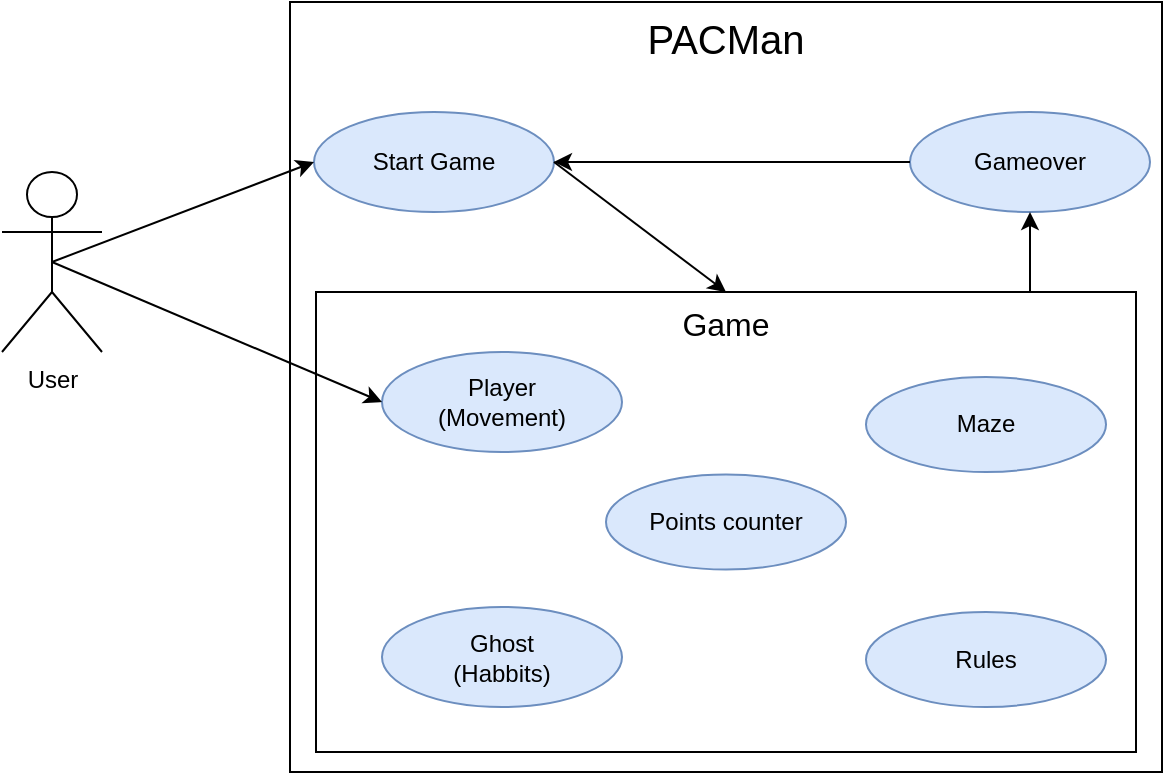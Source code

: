 <mxfile version="22.0.8" type="github">
  <diagram name="Seite-1" id="xikOmMtDKbGpDyViqX2l">
    <mxGraphModel dx="836" dy="495" grid="1" gridSize="10" guides="1" tooltips="1" connect="1" arrows="1" fold="1" page="1" pageScale="1" pageWidth="827" pageHeight="1169" math="0" shadow="0">
      <root>
        <mxCell id="0" />
        <mxCell id="1" parent="0" />
        <mxCell id="mOXWSYQu6suwUTaB2nQH-1" value="PACMan" style="rounded=0;whiteSpace=wrap;html=1;horizontal=1;verticalAlign=top;fontSize=20;" vertex="1" parent="1">
          <mxGeometry x="214" y="145" width="436" height="385" as="geometry" />
        </mxCell>
        <mxCell id="mOXWSYQu6suwUTaB2nQH-39" value="Game&lt;br style=&quot;font-size: 16px;&quot;&gt;" style="rounded=0;whiteSpace=wrap;html=1;verticalAlign=top;align=center;fontSize=16;" vertex="1" parent="1">
          <mxGeometry x="227" y="290" width="410" height="230" as="geometry" />
        </mxCell>
        <mxCell id="mOXWSYQu6suwUTaB2nQH-2" value="User" style="shape=umlActor;verticalLabelPosition=bottom;verticalAlign=top;html=1;outlineConnect=0;" vertex="1" parent="1">
          <mxGeometry x="70" y="230" width="50" height="90" as="geometry" />
        </mxCell>
        <mxCell id="mOXWSYQu6suwUTaB2nQH-8" value="Player&lt;br&gt;(Movement)" style="ellipse;whiteSpace=wrap;html=1;fillColor=#dae8fc;strokeColor=#6c8ebf;" vertex="1" parent="1">
          <mxGeometry x="260" y="320" width="120" height="50" as="geometry" />
        </mxCell>
        <mxCell id="mOXWSYQu6suwUTaB2nQH-9" value="Start Game" style="ellipse;whiteSpace=wrap;html=1;fillColor=#dae8fc;strokeColor=#6c8ebf;" vertex="1" parent="1">
          <mxGeometry x="226" y="200" width="120" height="50" as="geometry" />
        </mxCell>
        <mxCell id="mOXWSYQu6suwUTaB2nQH-26" value="Points counter" style="ellipse;whiteSpace=wrap;html=1;fillColor=#dae8fc;strokeColor=#6c8ebf;" vertex="1" parent="1">
          <mxGeometry x="372" y="381.25" width="120" height="47.5" as="geometry" />
        </mxCell>
        <mxCell id="mOXWSYQu6suwUTaB2nQH-27" value="" style="endArrow=classic;html=1;rounded=0;exitX=0.5;exitY=0.5;exitDx=0;exitDy=0;exitPerimeter=0;entryX=0;entryY=0.5;entryDx=0;entryDy=0;" edge="1" parent="1" source="mOXWSYQu6suwUTaB2nQH-2" target="mOXWSYQu6suwUTaB2nQH-9">
          <mxGeometry width="50" height="50" relative="1" as="geometry">
            <mxPoint x="110" y="280" as="sourcePoint" />
            <mxPoint x="160" y="230" as="targetPoint" />
          </mxGeometry>
        </mxCell>
        <mxCell id="mOXWSYQu6suwUTaB2nQH-30" value="" style="endArrow=classic;html=1;rounded=0;entryX=0;entryY=0.5;entryDx=0;entryDy=0;exitX=0.5;exitY=0.5;exitDx=0;exitDy=0;exitPerimeter=0;" edge="1" parent="1" source="mOXWSYQu6suwUTaB2nQH-2" target="mOXWSYQu6suwUTaB2nQH-8">
          <mxGeometry width="50" height="50" relative="1" as="geometry">
            <mxPoint x="85" y="275" as="sourcePoint" />
            <mxPoint x="400" y="320" as="targetPoint" />
          </mxGeometry>
        </mxCell>
        <mxCell id="mOXWSYQu6suwUTaB2nQH-31" value="Gameover" style="ellipse;whiteSpace=wrap;html=1;fillColor=#dae8fc;strokeColor=#6c8ebf;" vertex="1" parent="1">
          <mxGeometry x="524" y="200" width="120" height="50" as="geometry" />
        </mxCell>
        <mxCell id="mOXWSYQu6suwUTaB2nQH-35" value="" style="endArrow=classic;html=1;rounded=0;exitX=1;exitY=0.5;exitDx=0;exitDy=0;entryX=0.5;entryY=0;entryDx=0;entryDy=0;" edge="1" parent="1" source="mOXWSYQu6suwUTaB2nQH-9" target="mOXWSYQu6suwUTaB2nQH-39">
          <mxGeometry width="50" height="50" relative="1" as="geometry">
            <mxPoint x="350" y="370" as="sourcePoint" />
            <mxPoint x="372" y="225" as="targetPoint" />
          </mxGeometry>
        </mxCell>
        <mxCell id="mOXWSYQu6suwUTaB2nQH-41" value="" style="endArrow=classic;html=1;rounded=0;entryX=0.5;entryY=1;entryDx=0;entryDy=0;" edge="1" parent="1" target="mOXWSYQu6suwUTaB2nQH-31">
          <mxGeometry width="50" height="50" relative="1" as="geometry">
            <mxPoint x="584" y="290" as="sourcePoint" />
            <mxPoint x="340" y="300" as="targetPoint" />
          </mxGeometry>
        </mxCell>
        <mxCell id="mOXWSYQu6suwUTaB2nQH-42" value="" style="endArrow=classic;html=1;rounded=0;exitX=0;exitY=0.5;exitDx=0;exitDy=0;entryX=1;entryY=0.5;entryDx=0;entryDy=0;" edge="1" parent="1" source="mOXWSYQu6suwUTaB2nQH-31" target="mOXWSYQu6suwUTaB2nQH-9">
          <mxGeometry width="50" height="50" relative="1" as="geometry">
            <mxPoint x="290" y="350" as="sourcePoint" />
            <mxPoint x="340" y="300" as="targetPoint" />
            <Array as="points" />
          </mxGeometry>
        </mxCell>
        <mxCell id="mOXWSYQu6suwUTaB2nQH-43" value="Rules" style="ellipse;whiteSpace=wrap;html=1;fillColor=#dae8fc;strokeColor=#6c8ebf;" vertex="1" parent="1">
          <mxGeometry x="502" y="450" width="120" height="47.5" as="geometry" />
        </mxCell>
        <mxCell id="mOXWSYQu6suwUTaB2nQH-44" value="Ghost&lt;br&gt;(Habbits)" style="ellipse;whiteSpace=wrap;html=1;fillColor=#dae8fc;strokeColor=#6c8ebf;" vertex="1" parent="1">
          <mxGeometry x="260" y="447.5" width="120" height="50" as="geometry" />
        </mxCell>
        <mxCell id="mOXWSYQu6suwUTaB2nQH-45" value="Maze&lt;br&gt;" style="ellipse;whiteSpace=wrap;html=1;fillColor=#dae8fc;strokeColor=#6c8ebf;" vertex="1" parent="1">
          <mxGeometry x="502" y="332.5" width="120" height="47.5" as="geometry" />
        </mxCell>
      </root>
    </mxGraphModel>
  </diagram>
</mxfile>
